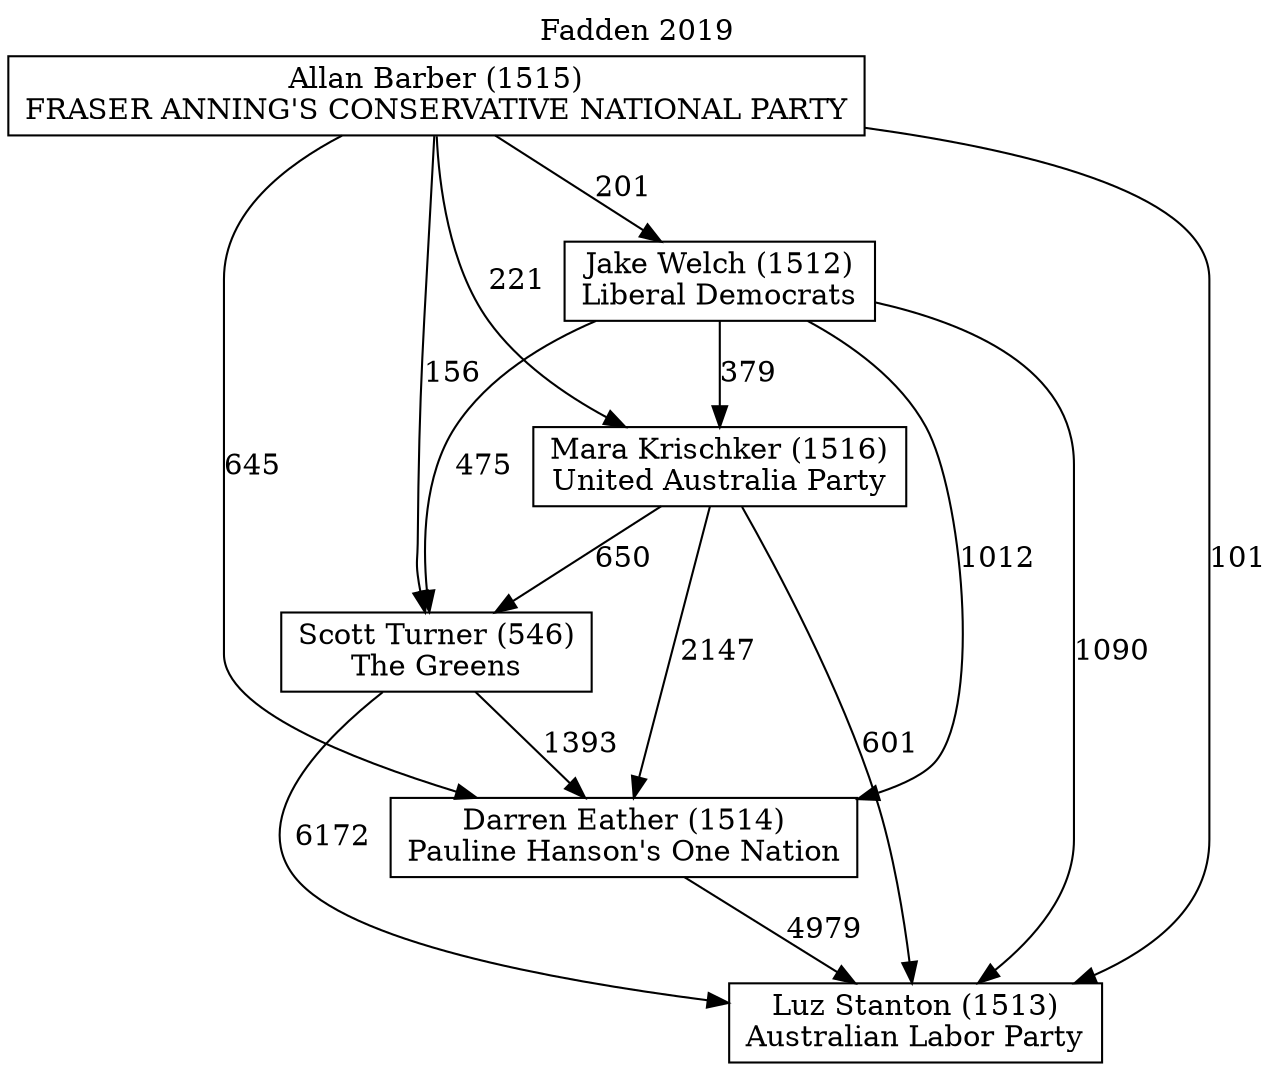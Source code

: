 // House preference flow
digraph "Luz Stanton (1513)_Fadden_2019" {
	graph [label="Fadden 2019" labelloc=t mclimit=10]
	node [shape=box]
	"Allan Barber (1515)" [label="Allan Barber (1515)
FRASER ANNING'S CONSERVATIVE NATIONAL PARTY"]
	"Darren Eather (1514)" [label="Darren Eather (1514)
Pauline Hanson's One Nation"]
	"Jake Welch (1512)" [label="Jake Welch (1512)
Liberal Democrats"]
	"Luz Stanton (1513)" [label="Luz Stanton (1513)
Australian Labor Party"]
	"Mara Krischker (1516)" [label="Mara Krischker (1516)
United Australia Party"]
	"Scott Turner (546)" [label="Scott Turner (546)
The Greens"]
	"Allan Barber (1515)" -> "Darren Eather (1514)" [label=645]
	"Allan Barber (1515)" -> "Jake Welch (1512)" [label=201]
	"Allan Barber (1515)" -> "Luz Stanton (1513)" [label=101]
	"Allan Barber (1515)" -> "Mara Krischker (1516)" [label=221]
	"Allan Barber (1515)" -> "Scott Turner (546)" [label=156]
	"Darren Eather (1514)" -> "Luz Stanton (1513)" [label=4979]
	"Jake Welch (1512)" -> "Darren Eather (1514)" [label=1012]
	"Jake Welch (1512)" -> "Luz Stanton (1513)" [label=1090]
	"Jake Welch (1512)" -> "Mara Krischker (1516)" [label=379]
	"Jake Welch (1512)" -> "Scott Turner (546)" [label=475]
	"Mara Krischker (1516)" -> "Darren Eather (1514)" [label=2147]
	"Mara Krischker (1516)" -> "Luz Stanton (1513)" [label=601]
	"Mara Krischker (1516)" -> "Scott Turner (546)" [label=650]
	"Scott Turner (546)" -> "Darren Eather (1514)" [label=1393]
	"Scott Turner (546)" -> "Luz Stanton (1513)" [label=6172]
}
